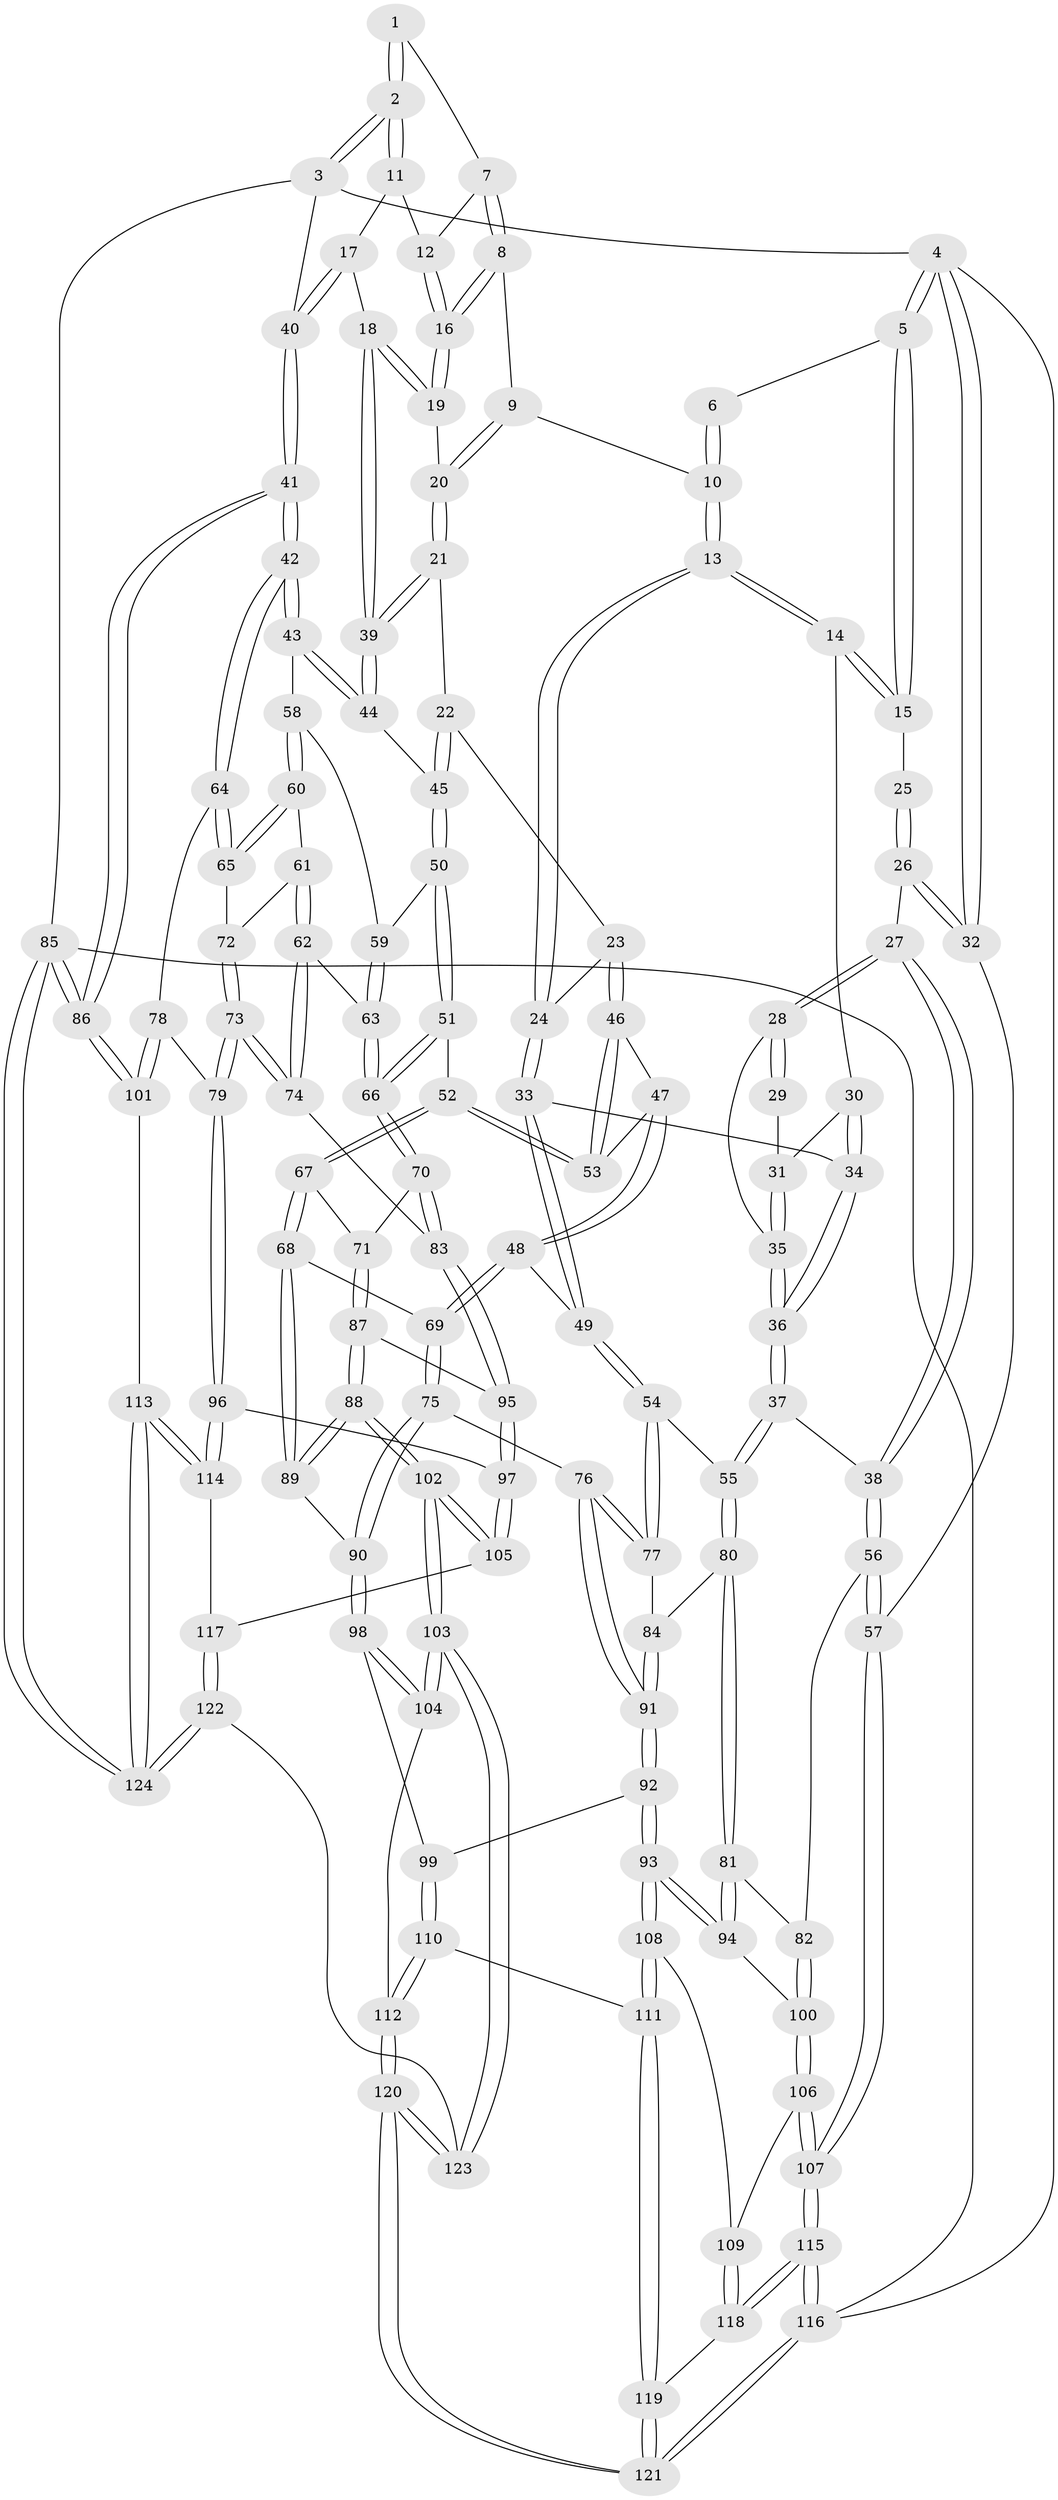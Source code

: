 // Generated by graph-tools (version 1.1) at 2025/51/03/09/25 03:51:00]
// undirected, 124 vertices, 307 edges
graph export_dot {
graph [start="1"]
  node [color=gray90,style=filled];
  1 [pos="+0.7538197992092897+0"];
  2 [pos="+1+0"];
  3 [pos="+1+0"];
  4 [pos="+0+0"];
  5 [pos="+0.32394471455254475+0"];
  6 [pos="+0.5170035804056311+0"];
  7 [pos="+0.7156159525939043+0.08047138864401637"];
  8 [pos="+0.7030871785334164+0.10818107629415936"];
  9 [pos="+0.6733032699011144+0.1180318240213218"];
  10 [pos="+0.619369224073493+0.1015786641262508"];
  11 [pos="+0.9467511348144797+0.014678943053387973"];
  12 [pos="+0.9158651432237771+0.032082880917556886"];
  13 [pos="+0.4923177398441951+0.22064475495121724"];
  14 [pos="+0.3225334288731526+0"];
  15 [pos="+0.3174616903749477+0"];
  16 [pos="+0.7657572719055318+0.1447897585061944"];
  17 [pos="+0.8271821939161312+0.2588431154778241"];
  18 [pos="+0.8233640578375578+0.2604243140753076"];
  19 [pos="+0.7981306198615263+0.23886553169997318"];
  20 [pos="+0.6720825300290131+0.23057327403649663"];
  21 [pos="+0.6198787554877595+0.27839796678150824"];
  22 [pos="+0.6132410047600564+0.28274408642076637"];
  23 [pos="+0.5655111051760752+0.2845780664404105"];
  24 [pos="+0.49231911195633976+0.22065934310203883"];
  25 [pos="+0.15626392505212072+0.07296757413530208"];
  26 [pos="+0+0.17564957010047225"];
  27 [pos="+0.013377014943098958+0.23959534006306732"];
  28 [pos="+0.06970355378132313+0.2267483775417087"];
  29 [pos="+0.13444464214260118+0.16596191718955036"];
  30 [pos="+0.2691548269344732+0.15689334767130453"];
  31 [pos="+0.22287280823770148+0.20049056408184798"];
  32 [pos="+0+0.1386745510384949"];
  33 [pos="+0.3814280035736228+0.3106637213953578"];
  34 [pos="+0.3412560572180832+0.2987935212322664"];
  35 [pos="+0.19518189933846505+0.24719764915768927"];
  36 [pos="+0.21621662822907486+0.342733039008918"];
  37 [pos="+0.16023369142717156+0.4386980699267754"];
  38 [pos="+0.14779409672258922+0.4377702949020647"];
  39 [pos="+0.8074800928430117+0.31519179139433895"];
  40 [pos="+1+0.2854087487797854"];
  41 [pos="+1+0.47883960749023136"];
  42 [pos="+1+0.49295467655935304"];
  43 [pos="+0.8098540629178503+0.3778074252476121"];
  44 [pos="+0.8019961930136812+0.3572186384594589"];
  45 [pos="+0.6851439167454912+0.3617221264272575"];
  46 [pos="+0.5654321913459576+0.28513113819357594"];
  47 [pos="+0.47161064250491325+0.43634029459647994"];
  48 [pos="+0.40862230342292594+0.45827211550104724"];
  49 [pos="+0.40157235593792157+0.45470028468986085"];
  50 [pos="+0.6492650273224065+0.4539213501351494"];
  51 [pos="+0.6274427962715837+0.4699662268934898"];
  52 [pos="+0.6086535243520729+0.46698383502308083"];
  53 [pos="+0.6017631120005061+0.4605344203682048"];
  54 [pos="+0.3174002312997064+0.4818217927685479"];
  55 [pos="+0.19756531176995104+0.47252350862267267"];
  56 [pos="+0+0.560886490001175"];
  57 [pos="+0+0.5646953021402333"];
  58 [pos="+0.7860467249638523+0.4332017810785512"];
  59 [pos="+0.7581288186726138+0.44932115421778535"];
  60 [pos="+0.7954271375099784+0.45450034907985787"];
  61 [pos="+0.8085853854158953+0.5220910087188356"];
  62 [pos="+0.7668612165332305+0.554569973189389"];
  63 [pos="+0.732628449995455+0.5296330960600539"];
  64 [pos="+1+0.5019852499195798"];
  65 [pos="+0.9089520909763573+0.5173726799092083"];
  66 [pos="+0.6670409839329006+0.5369806712512748"];
  67 [pos="+0.5392518155212066+0.5597956825800132"];
  68 [pos="+0.5039585204608164+0.5741495736398194"];
  69 [pos="+0.44141919064740504+0.527346786218016"];
  70 [pos="+0.6602385944052177+0.6006007791432938"];
  71 [pos="+0.5512828922570827+0.5664668948525872"];
  72 [pos="+0.8415304807502887+0.5359835980616159"];
  73 [pos="+0.8217087178653039+0.6674118403530529"];
  74 [pos="+0.7703514173011669+0.6043301348506231"];
  75 [pos="+0.3750901422950052+0.6334614769891563"];
  76 [pos="+0.34683669532349093+0.6284245514354277"];
  77 [pos="+0.3300973235722323+0.5980804787624798"];
  78 [pos="+0.9433593446944951+0.6309872827467459"];
  79 [pos="+0.836589564329173+0.6993964186031838"];
  80 [pos="+0.20250707971207485+0.5728361883126158"];
  81 [pos="+0.1499250015521543+0.6371853447373464"];
  82 [pos="+0.000921965254654145+0.6214841534722124"];
  83 [pos="+0.660609778109835+0.6020678337729731"];
  84 [pos="+0.22349453869848412+0.5949891701063265"];
  85 [pos="+1+1"];
  86 [pos="+1+0.8203537133625883"];
  87 [pos="+0.630322293205006+0.6838741799188085"];
  88 [pos="+0.5841226115966275+0.704915677546585"];
  89 [pos="+0.5028997054263589+0.6492785361836595"];
  90 [pos="+0.4244057132265405+0.69311688735383"];
  91 [pos="+0.27262792798539565+0.6849743942389439"];
  92 [pos="+0.2668598465329814+0.7130039232998671"];
  93 [pos="+0.18805337980542153+0.7323546765723326"];
  94 [pos="+0.16393140519582367+0.7108861254405855"];
  95 [pos="+0.641573745614486+0.6803217819446654"];
  96 [pos="+0.8211037350166438+0.7393428497374265"];
  97 [pos="+0.6683406735030579+0.6960215988382036"];
  98 [pos="+0.4130402516459241+0.740192036227927"];
  99 [pos="+0.271811809647761+0.7183742710330449"];
  100 [pos="+0.07439001954574685+0.7228623386256197"];
  101 [pos="+1+0.8251734239470228"];
  102 [pos="+0.5410262846549194+0.8385867393590266"];
  103 [pos="+0.518034708303764+0.8602389074160958"];
  104 [pos="+0.43480306325055296+0.8226657091857092"];
  105 [pos="+0.6592493033868051+0.8299791961332026"];
  106 [pos="+0.06171211794177577+0.795039847652679"];
  107 [pos="+0+0.8122235895706087"];
  108 [pos="+0.1867082052396937+0.7373662568965056"];
  109 [pos="+0.0983426380158542+0.8297788874654345"];
  110 [pos="+0.29902110378634456+0.848011432433408"];
  111 [pos="+0.2212451416215327+0.8647445872494512"];
  112 [pos="+0.337515191248991+0.8641412419829843"];
  113 [pos="+0.9064354197057856+0.8395367367569412"];
  114 [pos="+0.828077794349961+0.7823547007515774"];
  115 [pos="+0+1"];
  116 [pos="+0+1"];
  117 [pos="+0.7473553490850277+0.8545962440280086"];
  118 [pos="+0.1080351579405056+0.859797780412022"];
  119 [pos="+0.16036763247481203+0.9132835431462886"];
  120 [pos="+0.322737961275294+1"];
  121 [pos="+0.14806831955924019+1"];
  122 [pos="+0.675041046918492+1"];
  123 [pos="+0.5689953736404428+1"];
  124 [pos="+0.899379373909999+1"];
  1 -- 2;
  1 -- 2;
  1 -- 7;
  2 -- 3;
  2 -- 3;
  2 -- 11;
  2 -- 11;
  3 -- 4;
  3 -- 40;
  3 -- 85;
  4 -- 5;
  4 -- 5;
  4 -- 32;
  4 -- 32;
  4 -- 116;
  5 -- 6;
  5 -- 15;
  5 -- 15;
  6 -- 10;
  6 -- 10;
  7 -- 8;
  7 -- 8;
  7 -- 12;
  8 -- 9;
  8 -- 16;
  8 -- 16;
  9 -- 10;
  9 -- 20;
  9 -- 20;
  10 -- 13;
  10 -- 13;
  11 -- 12;
  11 -- 17;
  12 -- 16;
  12 -- 16;
  13 -- 14;
  13 -- 14;
  13 -- 24;
  13 -- 24;
  14 -- 15;
  14 -- 15;
  14 -- 30;
  15 -- 25;
  16 -- 19;
  16 -- 19;
  17 -- 18;
  17 -- 40;
  17 -- 40;
  18 -- 19;
  18 -- 19;
  18 -- 39;
  18 -- 39;
  19 -- 20;
  20 -- 21;
  20 -- 21;
  21 -- 22;
  21 -- 39;
  21 -- 39;
  22 -- 23;
  22 -- 45;
  22 -- 45;
  23 -- 24;
  23 -- 46;
  23 -- 46;
  24 -- 33;
  24 -- 33;
  25 -- 26;
  25 -- 26;
  26 -- 27;
  26 -- 32;
  26 -- 32;
  27 -- 28;
  27 -- 28;
  27 -- 38;
  27 -- 38;
  28 -- 29;
  28 -- 29;
  28 -- 35;
  29 -- 31;
  30 -- 31;
  30 -- 34;
  30 -- 34;
  31 -- 35;
  31 -- 35;
  32 -- 57;
  33 -- 34;
  33 -- 49;
  33 -- 49;
  34 -- 36;
  34 -- 36;
  35 -- 36;
  35 -- 36;
  36 -- 37;
  36 -- 37;
  37 -- 38;
  37 -- 55;
  37 -- 55;
  38 -- 56;
  38 -- 56;
  39 -- 44;
  39 -- 44;
  40 -- 41;
  40 -- 41;
  41 -- 42;
  41 -- 42;
  41 -- 86;
  41 -- 86;
  42 -- 43;
  42 -- 43;
  42 -- 64;
  42 -- 64;
  43 -- 44;
  43 -- 44;
  43 -- 58;
  44 -- 45;
  45 -- 50;
  45 -- 50;
  46 -- 47;
  46 -- 53;
  46 -- 53;
  47 -- 48;
  47 -- 48;
  47 -- 53;
  48 -- 49;
  48 -- 69;
  48 -- 69;
  49 -- 54;
  49 -- 54;
  50 -- 51;
  50 -- 51;
  50 -- 59;
  51 -- 52;
  51 -- 66;
  51 -- 66;
  52 -- 53;
  52 -- 53;
  52 -- 67;
  52 -- 67;
  54 -- 55;
  54 -- 77;
  54 -- 77;
  55 -- 80;
  55 -- 80;
  56 -- 57;
  56 -- 57;
  56 -- 82;
  57 -- 107;
  57 -- 107;
  58 -- 59;
  58 -- 60;
  58 -- 60;
  59 -- 63;
  59 -- 63;
  60 -- 61;
  60 -- 65;
  60 -- 65;
  61 -- 62;
  61 -- 62;
  61 -- 72;
  62 -- 63;
  62 -- 74;
  62 -- 74;
  63 -- 66;
  63 -- 66;
  64 -- 65;
  64 -- 65;
  64 -- 78;
  65 -- 72;
  66 -- 70;
  66 -- 70;
  67 -- 68;
  67 -- 68;
  67 -- 71;
  68 -- 69;
  68 -- 89;
  68 -- 89;
  69 -- 75;
  69 -- 75;
  70 -- 71;
  70 -- 83;
  70 -- 83;
  71 -- 87;
  71 -- 87;
  72 -- 73;
  72 -- 73;
  73 -- 74;
  73 -- 74;
  73 -- 79;
  73 -- 79;
  74 -- 83;
  75 -- 76;
  75 -- 90;
  75 -- 90;
  76 -- 77;
  76 -- 77;
  76 -- 91;
  76 -- 91;
  77 -- 84;
  78 -- 79;
  78 -- 101;
  78 -- 101;
  79 -- 96;
  79 -- 96;
  80 -- 81;
  80 -- 81;
  80 -- 84;
  81 -- 82;
  81 -- 94;
  81 -- 94;
  82 -- 100;
  82 -- 100;
  83 -- 95;
  83 -- 95;
  84 -- 91;
  84 -- 91;
  85 -- 86;
  85 -- 86;
  85 -- 124;
  85 -- 124;
  85 -- 116;
  86 -- 101;
  86 -- 101;
  87 -- 88;
  87 -- 88;
  87 -- 95;
  88 -- 89;
  88 -- 89;
  88 -- 102;
  88 -- 102;
  89 -- 90;
  90 -- 98;
  90 -- 98;
  91 -- 92;
  91 -- 92;
  92 -- 93;
  92 -- 93;
  92 -- 99;
  93 -- 94;
  93 -- 94;
  93 -- 108;
  93 -- 108;
  94 -- 100;
  95 -- 97;
  95 -- 97;
  96 -- 97;
  96 -- 114;
  96 -- 114;
  97 -- 105;
  97 -- 105;
  98 -- 99;
  98 -- 104;
  98 -- 104;
  99 -- 110;
  99 -- 110;
  100 -- 106;
  100 -- 106;
  101 -- 113;
  102 -- 103;
  102 -- 103;
  102 -- 105;
  102 -- 105;
  103 -- 104;
  103 -- 104;
  103 -- 123;
  103 -- 123;
  104 -- 112;
  105 -- 117;
  106 -- 107;
  106 -- 107;
  106 -- 109;
  107 -- 115;
  107 -- 115;
  108 -- 109;
  108 -- 111;
  108 -- 111;
  109 -- 118;
  109 -- 118;
  110 -- 111;
  110 -- 112;
  110 -- 112;
  111 -- 119;
  111 -- 119;
  112 -- 120;
  112 -- 120;
  113 -- 114;
  113 -- 114;
  113 -- 124;
  113 -- 124;
  114 -- 117;
  115 -- 116;
  115 -- 116;
  115 -- 118;
  115 -- 118;
  116 -- 121;
  116 -- 121;
  117 -- 122;
  117 -- 122;
  118 -- 119;
  119 -- 121;
  119 -- 121;
  120 -- 121;
  120 -- 121;
  120 -- 123;
  120 -- 123;
  122 -- 123;
  122 -- 124;
  122 -- 124;
}
